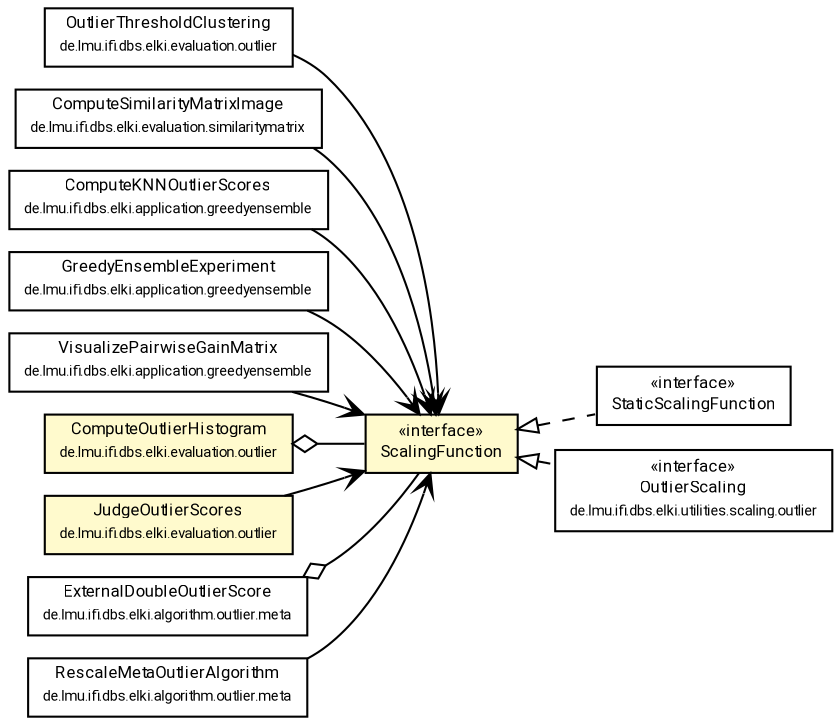 #!/usr/local/bin/dot
#
# Class diagram 
# Generated by UMLGraph version R5_7_2-60-g0e99a6 (http://www.spinellis.gr/umlgraph/)
#

digraph G {
	graph [fontnames="svg"]
	edge [fontname="Roboto",fontsize=7,labelfontname="Roboto",labelfontsize=7,color="black"];
	node [fontname="Roboto",fontcolor="black",fontsize=8,shape=plaintext,margin=0,width=0,height=0];
	nodesep=0.15;
	ranksep=0.25;
	rankdir=LR;
	// de.lmu.ifi.dbs.elki.evaluation.outlier.OutlierThresholdClustering
	c9130836 [label=<<table title="de.lmu.ifi.dbs.elki.evaluation.outlier.OutlierThresholdClustering" border="0" cellborder="1" cellspacing="0" cellpadding="2" href="../../evaluation/outlier/OutlierThresholdClustering.html" target="_parent">
		<tr><td><table border="0" cellspacing="0" cellpadding="1">
		<tr><td align="center" balign="center"> <font face="Roboto">OutlierThresholdClustering</font> </td></tr>
		<tr><td align="center" balign="center"> <font face="Roboto" point-size="7.0">de.lmu.ifi.dbs.elki.evaluation.outlier</font> </td></tr>
		</table></td></tr>
		</table>>, URL="../../evaluation/outlier/OutlierThresholdClustering.html"];
	// de.lmu.ifi.dbs.elki.evaluation.similaritymatrix.ComputeSimilarityMatrixImage<O>
	c9130838 [label=<<table title="de.lmu.ifi.dbs.elki.evaluation.similaritymatrix.ComputeSimilarityMatrixImage" border="0" cellborder="1" cellspacing="0" cellpadding="2" href="../../evaluation/similaritymatrix/ComputeSimilarityMatrixImage.html" target="_parent">
		<tr><td><table border="0" cellspacing="0" cellpadding="1">
		<tr><td align="center" balign="center"> <font face="Roboto">ComputeSimilarityMatrixImage</font> </td></tr>
		<tr><td align="center" balign="center"> <font face="Roboto" point-size="7.0">de.lmu.ifi.dbs.elki.evaluation.similaritymatrix</font> </td></tr>
		</table></td></tr>
		</table>>, URL="../../evaluation/similaritymatrix/ComputeSimilarityMatrixImage.html"];
	// de.lmu.ifi.dbs.elki.application.greedyensemble.ComputeKNNOutlierScores<O extends de.lmu.ifi.dbs.elki.data.NumberVector>
	c9130852 [label=<<table title="de.lmu.ifi.dbs.elki.application.greedyensemble.ComputeKNNOutlierScores" border="0" cellborder="1" cellspacing="0" cellpadding="2" href="../../application/greedyensemble/ComputeKNNOutlierScores.html" target="_parent">
		<tr><td><table border="0" cellspacing="0" cellpadding="1">
		<tr><td align="center" balign="center"> <font face="Roboto">ComputeKNNOutlierScores</font> </td></tr>
		<tr><td align="center" balign="center"> <font face="Roboto" point-size="7.0">de.lmu.ifi.dbs.elki.application.greedyensemble</font> </td></tr>
		</table></td></tr>
		</table>>, URL="../../application/greedyensemble/ComputeKNNOutlierScores.html"];
	// de.lmu.ifi.dbs.elki.application.greedyensemble.GreedyEnsembleExperiment
	c9130854 [label=<<table title="de.lmu.ifi.dbs.elki.application.greedyensemble.GreedyEnsembleExperiment" border="0" cellborder="1" cellspacing="0" cellpadding="2" href="../../application/greedyensemble/GreedyEnsembleExperiment.html" target="_parent">
		<tr><td><table border="0" cellspacing="0" cellpadding="1">
		<tr><td align="center" balign="center"> <font face="Roboto">GreedyEnsembleExperiment</font> </td></tr>
		<tr><td align="center" balign="center"> <font face="Roboto" point-size="7.0">de.lmu.ifi.dbs.elki.application.greedyensemble</font> </td></tr>
		</table></td></tr>
		</table>>, URL="../../application/greedyensemble/GreedyEnsembleExperiment.html"];
	// de.lmu.ifi.dbs.elki.application.greedyensemble.VisualizePairwiseGainMatrix
	c9131243 [label=<<table title="de.lmu.ifi.dbs.elki.application.greedyensemble.VisualizePairwiseGainMatrix" border="0" cellborder="1" cellspacing="0" cellpadding="2" href="../../application/greedyensemble/VisualizePairwiseGainMatrix.html" target="_parent">
		<tr><td><table border="0" cellspacing="0" cellpadding="1">
		<tr><td align="center" balign="center"> <font face="Roboto">VisualizePairwiseGainMatrix</font> </td></tr>
		<tr><td align="center" balign="center"> <font face="Roboto" point-size="7.0">de.lmu.ifi.dbs.elki.application.greedyensemble</font> </td></tr>
		</table></td></tr>
		</table>>, URL="../../application/greedyensemble/VisualizePairwiseGainMatrix.html"];
	// de.lmu.ifi.dbs.elki.utilities.scaling.StaticScalingFunction
	c9131763 [label=<<table title="de.lmu.ifi.dbs.elki.utilities.scaling.StaticScalingFunction" border="0" cellborder="1" cellspacing="0" cellpadding="2" href="StaticScalingFunction.html" target="_parent">
		<tr><td><table border="0" cellspacing="0" cellpadding="1">
		<tr><td align="center" balign="center"> &#171;interface&#187; </td></tr>
		<tr><td align="center" balign="center"> <font face="Roboto">StaticScalingFunction</font> </td></tr>
		</table></td></tr>
		</table>>, URL="StaticScalingFunction.html"];
	// de.lmu.ifi.dbs.elki.utilities.scaling.ScalingFunction
	c9131769 [label=<<table title="de.lmu.ifi.dbs.elki.utilities.scaling.ScalingFunction" border="0" cellborder="1" cellspacing="0" cellpadding="2" bgcolor="lemonChiffon" href="ScalingFunction.html" target="_parent">
		<tr><td><table border="0" cellspacing="0" cellpadding="1">
		<tr><td align="center" balign="center"> &#171;interface&#187; </td></tr>
		<tr><td align="center" balign="center"> <font face="Roboto">ScalingFunction</font> </td></tr>
		</table></td></tr>
		</table>>, URL="ScalingFunction.html"];
	// de.lmu.ifi.dbs.elki.utilities.scaling.outlier.OutlierScaling
	c9133631 [label=<<table title="de.lmu.ifi.dbs.elki.utilities.scaling.outlier.OutlierScaling" border="0" cellborder="1" cellspacing="0" cellpadding="2" href="outlier/OutlierScaling.html" target="_parent">
		<tr><td><table border="0" cellspacing="0" cellpadding="1">
		<tr><td align="center" balign="center"> &#171;interface&#187; </td></tr>
		<tr><td align="center" balign="center"> <font face="Roboto">OutlierScaling</font> </td></tr>
		<tr><td align="center" balign="center"> <font face="Roboto" point-size="7.0">de.lmu.ifi.dbs.elki.utilities.scaling.outlier</font> </td></tr>
		</table></td></tr>
		</table>>, URL="outlier/OutlierScaling.html"];
	// de.lmu.ifi.dbs.elki.evaluation.outlier.ComputeOutlierHistogram
	c9133668 [label=<<table title="de.lmu.ifi.dbs.elki.evaluation.outlier.ComputeOutlierHistogram" border="0" cellborder="1" cellspacing="0" cellpadding="2" bgcolor="LemonChiffon" href="../../evaluation/outlier/ComputeOutlierHistogram.html" target="_parent">
		<tr><td><table border="0" cellspacing="0" cellpadding="1">
		<tr><td align="center" balign="center"> <font face="Roboto">ComputeOutlierHistogram</font> </td></tr>
		<tr><td align="center" balign="center"> <font face="Roboto" point-size="7.0">de.lmu.ifi.dbs.elki.evaluation.outlier</font> </td></tr>
		</table></td></tr>
		</table>>, URL="../../evaluation/outlier/ComputeOutlierHistogram.html"];
	// de.lmu.ifi.dbs.elki.evaluation.outlier.JudgeOutlierScores
	c9133673 [label=<<table title="de.lmu.ifi.dbs.elki.evaluation.outlier.JudgeOutlierScores" border="0" cellborder="1" cellspacing="0" cellpadding="2" bgcolor="LemonChiffon" href="../../evaluation/outlier/JudgeOutlierScores.html" target="_parent">
		<tr><td><table border="0" cellspacing="0" cellpadding="1">
		<tr><td align="center" balign="center"> <font face="Roboto">JudgeOutlierScores</font> </td></tr>
		<tr><td align="center" balign="center"> <font face="Roboto" point-size="7.0">de.lmu.ifi.dbs.elki.evaluation.outlier</font> </td></tr>
		</table></td></tr>
		</table>>, URL="../../evaluation/outlier/JudgeOutlierScores.html"];
	// de.lmu.ifi.dbs.elki.algorithm.outlier.meta.ExternalDoubleOutlierScore
	c9133799 [label=<<table title="de.lmu.ifi.dbs.elki.algorithm.outlier.meta.ExternalDoubleOutlierScore" border="0" cellborder="1" cellspacing="0" cellpadding="2" href="../../algorithm/outlier/meta/ExternalDoubleOutlierScore.html" target="_parent">
		<tr><td><table border="0" cellspacing="0" cellpadding="1">
		<tr><td align="center" balign="center"> <font face="Roboto">ExternalDoubleOutlierScore</font> </td></tr>
		<tr><td align="center" balign="center"> <font face="Roboto" point-size="7.0">de.lmu.ifi.dbs.elki.algorithm.outlier.meta</font> </td></tr>
		</table></td></tr>
		</table>>, URL="../../algorithm/outlier/meta/ExternalDoubleOutlierScore.html"];
	// de.lmu.ifi.dbs.elki.algorithm.outlier.meta.RescaleMetaOutlierAlgorithm
	c9133801 [label=<<table title="de.lmu.ifi.dbs.elki.algorithm.outlier.meta.RescaleMetaOutlierAlgorithm" border="0" cellborder="1" cellspacing="0" cellpadding="2" href="../../algorithm/outlier/meta/RescaleMetaOutlierAlgorithm.html" target="_parent">
		<tr><td><table border="0" cellspacing="0" cellpadding="1">
		<tr><td align="center" balign="center"> <font face="Roboto">RescaleMetaOutlierAlgorithm</font> </td></tr>
		<tr><td align="center" balign="center"> <font face="Roboto" point-size="7.0">de.lmu.ifi.dbs.elki.algorithm.outlier.meta</font> </td></tr>
		</table></td></tr>
		</table>>, URL="../../algorithm/outlier/meta/RescaleMetaOutlierAlgorithm.html"];
	// de.lmu.ifi.dbs.elki.utilities.scaling.StaticScalingFunction implements de.lmu.ifi.dbs.elki.utilities.scaling.ScalingFunction
	c9131769 -> c9131763 [arrowtail=empty,style=dashed,dir=back,weight=9];
	// de.lmu.ifi.dbs.elki.utilities.scaling.outlier.OutlierScaling implements de.lmu.ifi.dbs.elki.utilities.scaling.ScalingFunction
	c9131769 -> c9133631 [arrowtail=empty,style=dashed,dir=back,weight=9];
	// de.lmu.ifi.dbs.elki.evaluation.outlier.ComputeOutlierHistogram has de.lmu.ifi.dbs.elki.utilities.scaling.ScalingFunction
	c9133668 -> c9131769 [arrowhead=none,arrowtail=ediamond,dir=back,weight=4];
	// de.lmu.ifi.dbs.elki.algorithm.outlier.meta.ExternalDoubleOutlierScore has de.lmu.ifi.dbs.elki.utilities.scaling.ScalingFunction
	c9133799 -> c9131769 [arrowhead=none,arrowtail=ediamond,dir=back,weight=4];
	// de.lmu.ifi.dbs.elki.evaluation.outlier.OutlierThresholdClustering navassoc de.lmu.ifi.dbs.elki.utilities.scaling.ScalingFunction
	c9130836 -> c9131769 [arrowhead=open,weight=1];
	// de.lmu.ifi.dbs.elki.evaluation.similaritymatrix.ComputeSimilarityMatrixImage<O> navassoc de.lmu.ifi.dbs.elki.utilities.scaling.ScalingFunction
	c9130838 -> c9131769 [arrowhead=open,weight=1];
	// de.lmu.ifi.dbs.elki.application.greedyensemble.ComputeKNNOutlierScores<O extends de.lmu.ifi.dbs.elki.data.NumberVector> navassoc de.lmu.ifi.dbs.elki.utilities.scaling.ScalingFunction
	c9130852 -> c9131769 [arrowhead=open,weight=1];
	// de.lmu.ifi.dbs.elki.application.greedyensemble.GreedyEnsembleExperiment navassoc de.lmu.ifi.dbs.elki.utilities.scaling.ScalingFunction
	c9130854 -> c9131769 [arrowhead=open,weight=1];
	// de.lmu.ifi.dbs.elki.application.greedyensemble.VisualizePairwiseGainMatrix navassoc de.lmu.ifi.dbs.elki.utilities.scaling.ScalingFunction
	c9131243 -> c9131769 [arrowhead=open,weight=1];
	// de.lmu.ifi.dbs.elki.evaluation.outlier.JudgeOutlierScores navassoc de.lmu.ifi.dbs.elki.utilities.scaling.ScalingFunction
	c9133673 -> c9131769 [arrowhead=open,weight=1];
	// de.lmu.ifi.dbs.elki.algorithm.outlier.meta.RescaleMetaOutlierAlgorithm navassoc de.lmu.ifi.dbs.elki.utilities.scaling.ScalingFunction
	c9133801 -> c9131769 [arrowhead=open,weight=1];
}

